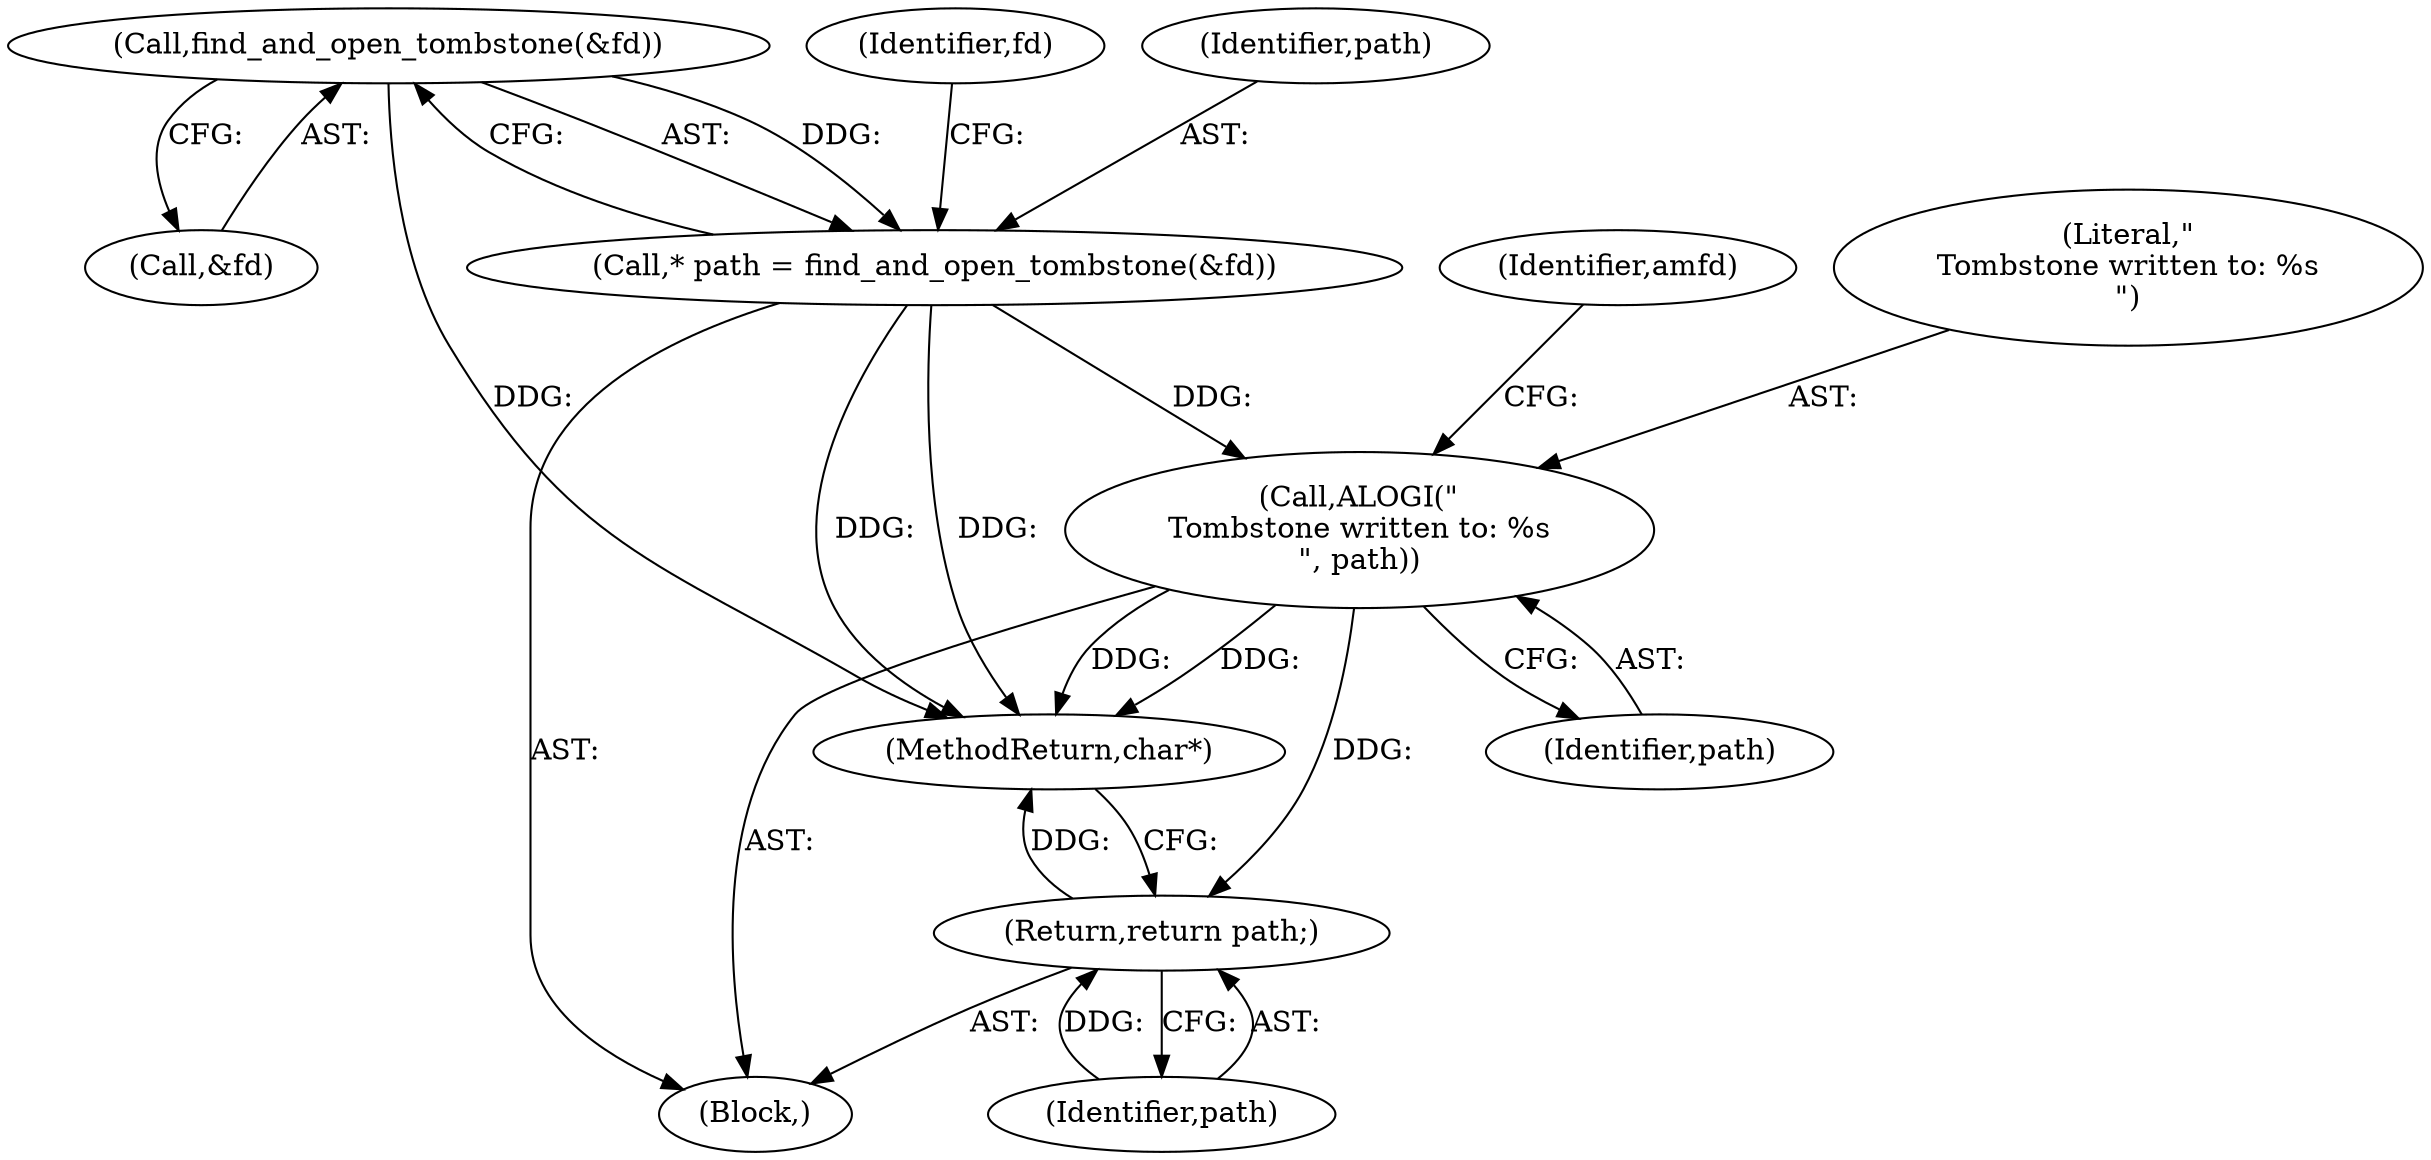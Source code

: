 digraph "0_Android_81df1cc77722000f8d0025c1ab00ced123aa573c@API" {
"1000129" [label="(Call,find_and_open_tombstone(&fd))"];
"1000127" [label="(Call,* path = find_and_open_tombstone(&fd))"];
"1000175" [label="(Call,ALOGI(\"\nTombstone written to: %s\n\", path))"];
"1000182" [label="(Return,return path;)"];
"1000175" [label="(Call,ALOGI(\"\nTombstone written to: %s\n\", path))"];
"1000183" [label="(Identifier,path)"];
"1000109" [label="(Block,)"];
"1000179" [label="(Identifier,amfd)"];
"1000177" [label="(Identifier,path)"];
"1000130" [label="(Call,&fd)"];
"1000176" [label="(Literal,\"\nTombstone written to: %s\n\")"];
"1000129" [label="(Call,find_and_open_tombstone(&fd))"];
"1000127" [label="(Call,* path = find_and_open_tombstone(&fd))"];
"1000182" [label="(Return,return path;)"];
"1000134" [label="(Identifier,fd)"];
"1000128" [label="(Identifier,path)"];
"1000184" [label="(MethodReturn,char*)"];
"1000129" -> "1000127"  [label="AST: "];
"1000129" -> "1000130"  [label="CFG: "];
"1000130" -> "1000129"  [label="AST: "];
"1000127" -> "1000129"  [label="CFG: "];
"1000129" -> "1000184"  [label="DDG: "];
"1000129" -> "1000127"  [label="DDG: "];
"1000127" -> "1000109"  [label="AST: "];
"1000128" -> "1000127"  [label="AST: "];
"1000134" -> "1000127"  [label="CFG: "];
"1000127" -> "1000184"  [label="DDG: "];
"1000127" -> "1000184"  [label="DDG: "];
"1000127" -> "1000175"  [label="DDG: "];
"1000175" -> "1000109"  [label="AST: "];
"1000175" -> "1000177"  [label="CFG: "];
"1000176" -> "1000175"  [label="AST: "];
"1000177" -> "1000175"  [label="AST: "];
"1000179" -> "1000175"  [label="CFG: "];
"1000175" -> "1000184"  [label="DDG: "];
"1000175" -> "1000184"  [label="DDG: "];
"1000175" -> "1000182"  [label="DDG: "];
"1000182" -> "1000109"  [label="AST: "];
"1000182" -> "1000183"  [label="CFG: "];
"1000183" -> "1000182"  [label="AST: "];
"1000184" -> "1000182"  [label="CFG: "];
"1000182" -> "1000184"  [label="DDG: "];
"1000183" -> "1000182"  [label="DDG: "];
}
